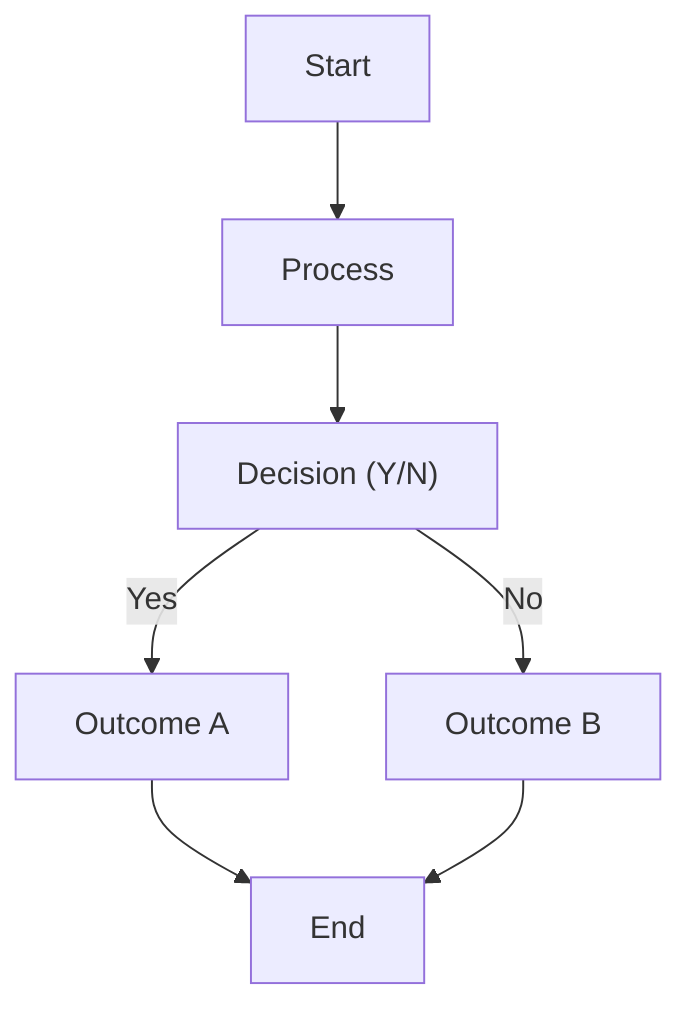 graph TD;
    A["Start"] --> B["Process"];
    B --> C["Decision (Y/N)"];
    C -- Yes --> D["Outcome A"];
    C -- No --> E["Outcome B"];
    D --> F["End"];
    E --> F;